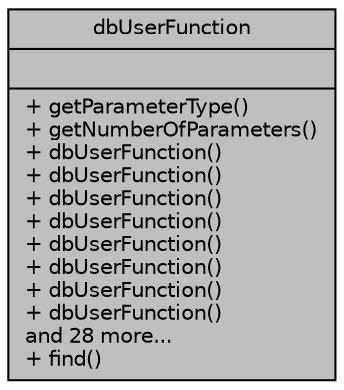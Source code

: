 digraph "dbUserFunction"
{
 // INTERACTIVE_SVG=YES
 // LATEX_PDF_SIZE
  edge [fontname="Helvetica",fontsize="10",labelfontname="Helvetica",labelfontsize="10"];
  node [fontname="Helvetica",fontsize="10",shape=record];
  Node1 [label="{dbUserFunction\n||+ getParameterType()\l+ getNumberOfParameters()\l+ dbUserFunction()\l+ dbUserFunction()\l+ dbUserFunction()\l+ dbUserFunction()\l+ dbUserFunction()\l+ dbUserFunction()\l+ dbUserFunction()\l+ dbUserFunction()\land 28 more...\l+ find()\l}",height=0.2,width=0.4,color="black", fillcolor="grey75", style="filled", fontcolor="black",tooltip=" "];
}
